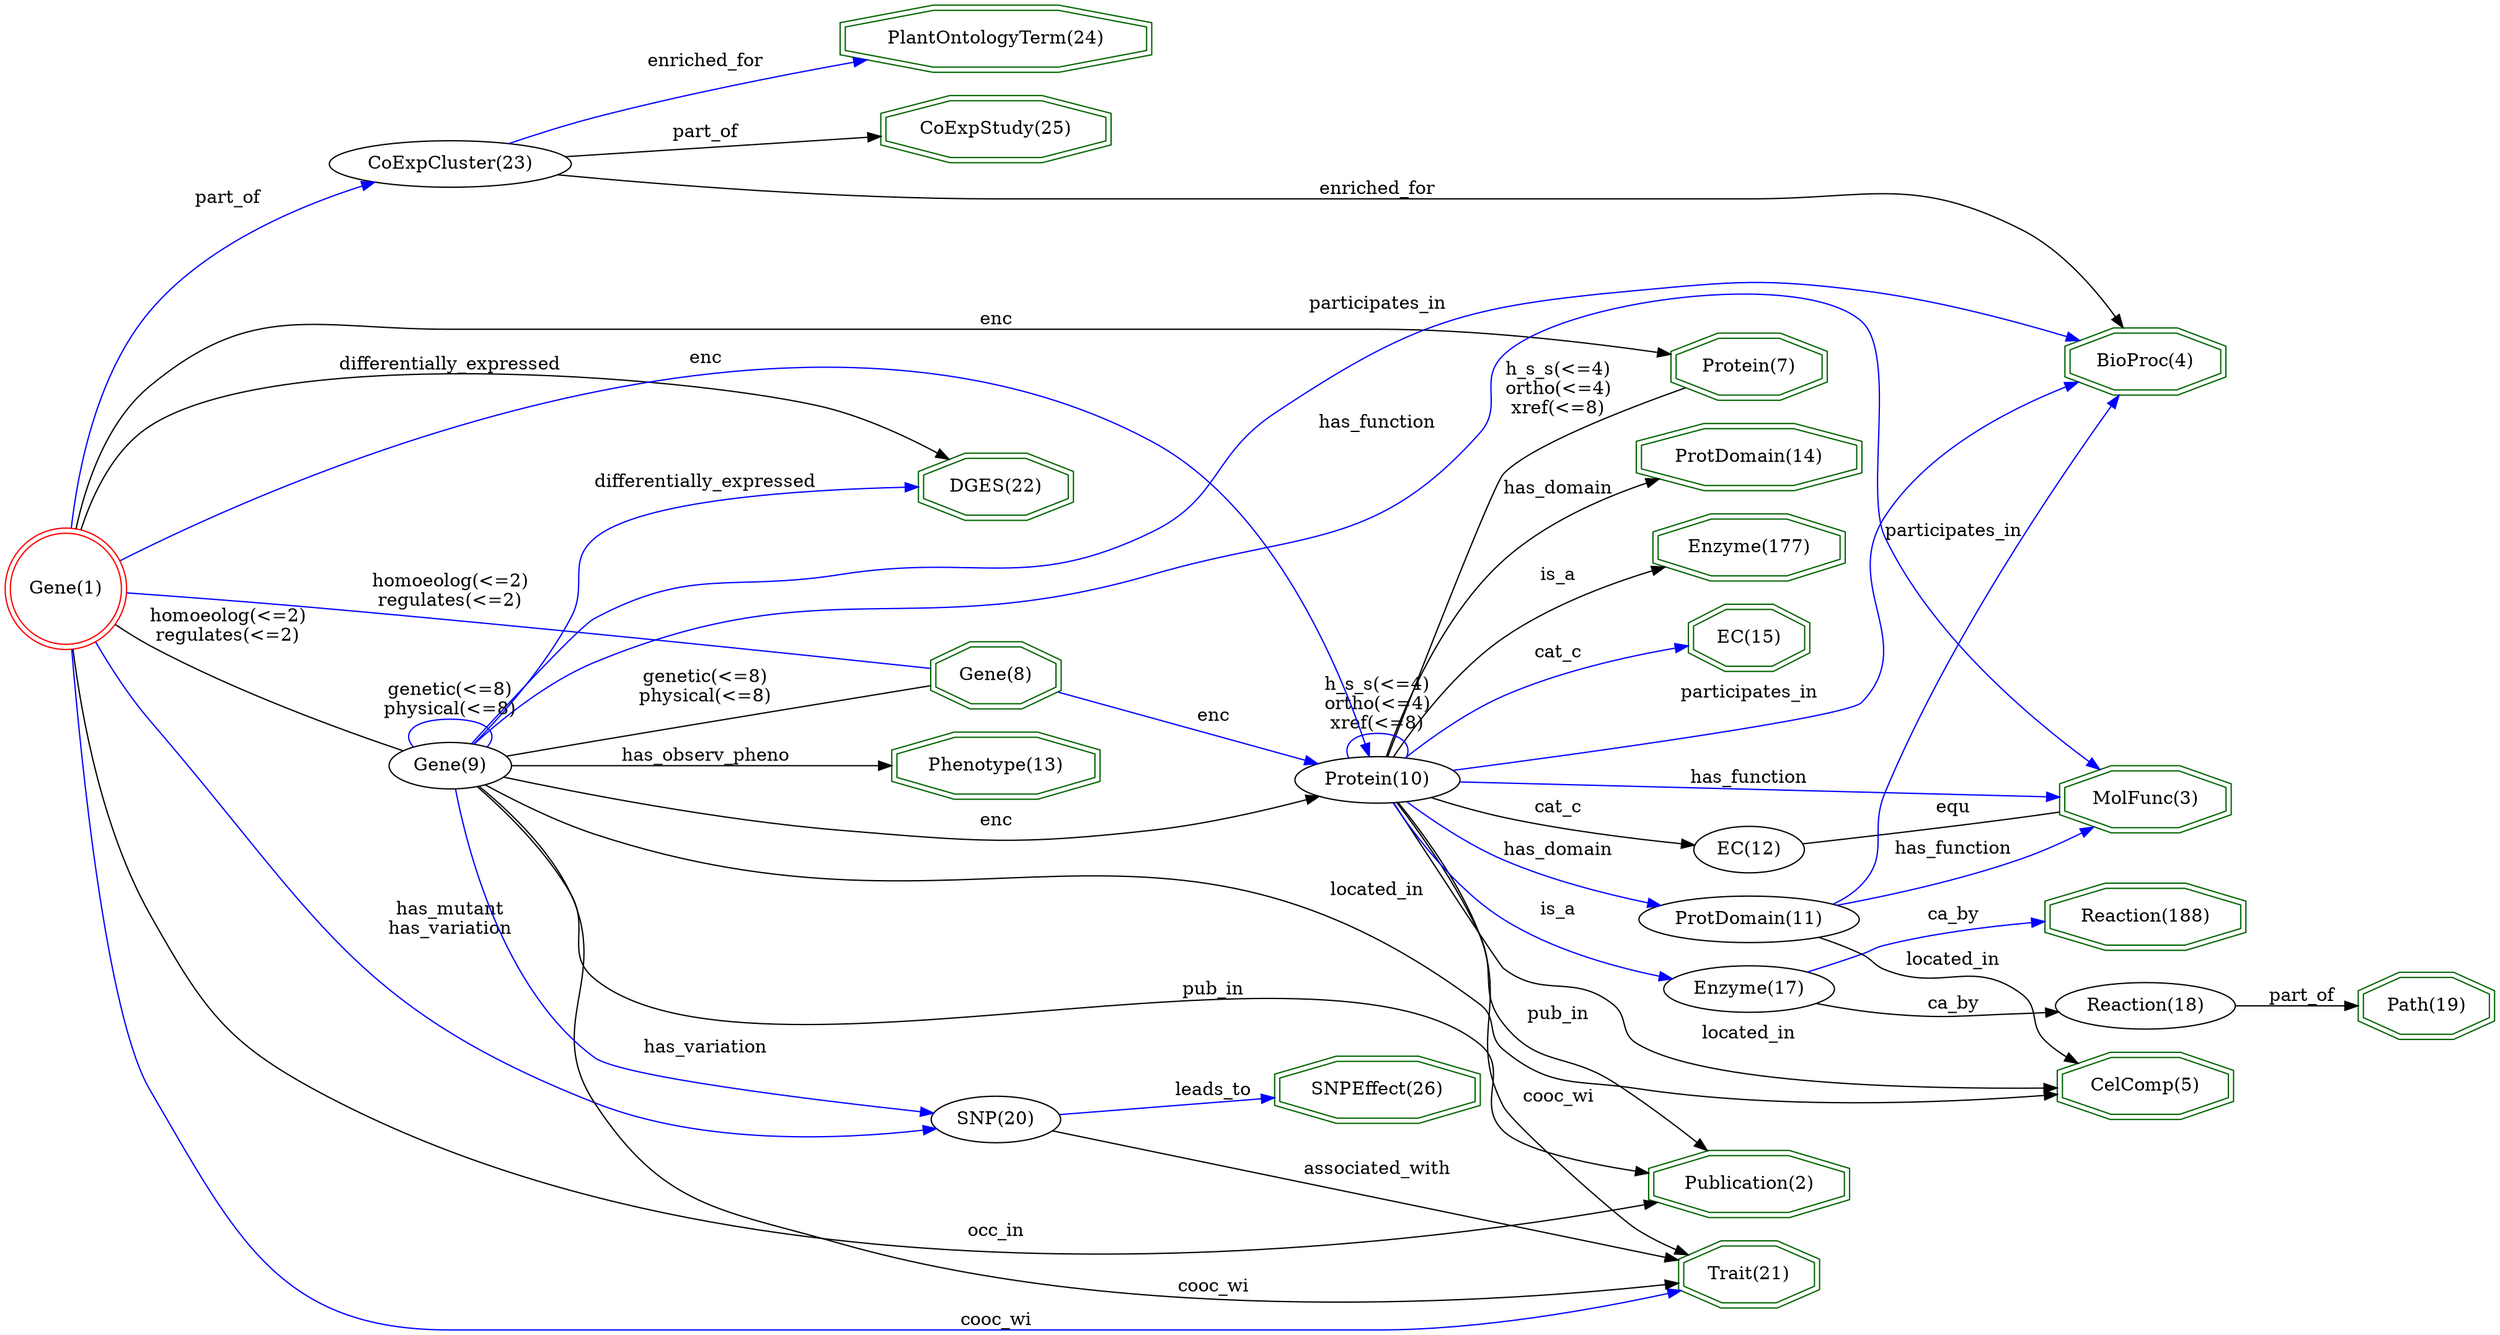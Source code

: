digraph {
	graph [_draw_="c 9 -#fffffe00 C 7 -#ffffff P 4 0 0 0 981.07 1667.57 981.07 1667.57 0 ",
		bb="0,0,1667.6,981.07",
		dpi=96,
		rankdir=LR,
		xdotversion=1.7
	];
	node [label="\N"];
	"MolFunc(3)"	[_draw_="c 7 -#006400 p 8 1483.03 277.61 1483.03 292.52 1449.41 303.07 1401.86 303.07 1368.25 292.52 1368.25 277.61 1401.86 267.07 1449.41 \
267.07 c 7 -#006400 p 8 1487.04 274.68 1487.04 295.46 1450.02 307.07 1401.25 307.07 1364.23 295.46 1364.23 274.68 1401.25 263.07 \
1450.02 263.07 ",
		_ldraw_="F 14 11 -Times-Roman c 7 -#000000 T 1425.64 280.87 0 67.66 10 -MolFunc(3) ",
		color=darkgreen,
		height=0.61111,
		pos="1425.6,285.07",
		shape=doubleoctagon,
		width=1.7];
	"Protein(7)"	[_draw_="c 7 -#006400 p 8 1209.37 667.61 1209.37 682.52 1180.36 693.07 1139.33 693.07 1110.32 682.52 1110.32 667.61 1139.33 657.07 1180.36 \
657.07 c 7 -#006400 p 8 1213.35 664.81 1213.35 685.33 1181.06 697.07 1138.64 697.07 1106.34 685.33 1106.34 664.81 1138.64 653.07 \
1181.06 653.07 ",
		_ldraw_="F 14 11 -Times-Roman c 7 -#000000 T 1159.85 670.87 0 56.77 10 -Protein(7) ",
		color=darkgreen,
		height=0.61111,
		pos="1159.8,675.07",
		shape=doubleoctagon,
		width=1.4931];
	"DGES(22)"	[_draw_="c 7 -#006400 p 8 696.76 627.61 696.76 642.52 666.43 653.07 623.54 653.07 593.21 642.52 593.21 627.61 623.54 617.07 666.43 617.07 \
c 7 -#006400 p 8 700.75 624.77 700.75 645.37 667.1 657.07 622.86 657.07 589.22 645.37 589.22 624.77 622.86 613.07 667.1 613.07 ",
		_ldraw_="F 14 11 -Times-Roman c 7 -#000000 T 644.98 630.87 0 59.88 8 -DGES(22) ",
		color=darkgreen,
		height=0.61111,
		pos="644.98,635.07",
		shape=doubleoctagon,
		width=1.5523];
	"Path(19)"	[_draw_="c 7 -#006400 p 8 1663.48 664.61 1663.48 679.52 1637.81 690.07 1601.51 690.07 1575.85 679.52 1575.85 664.61 1601.51 654.07 1637.81 \
654.07 c 7 -#006400 p 8 1667.47 661.93 1667.47 682.21 1638.6 694.07 1600.73 694.07 1571.85 682.21 1571.85 661.93 1600.73 650.07 \
1638.6 650.07 ",
		_ldraw_="F 14 11 -Times-Roman c 7 -#000000 T 1619.66 667.87 0 48.21 8 -Path(19) ",
		color=darkgreen,
		height=0.61111,
		pos="1619.7,672.07",
		shape=doubleoctagon,
		width=1.3307];
	"BioProc(4)"	[_draw_="c 7 -#006400 p 8 1479.09 541.61 1479.09 556.52 1447.78 567.07 1403.49 567.07 1372.18 556.52 1372.18 541.61 1403.49 531.07 1447.78 \
531.07 c 7 -#006400 p 8 1483.09 538.74 1483.09 559.4 1448.43 571.07 1402.84 571.07 1368.18 559.4 1368.18 538.74 1402.84 527.07 1448.43 \
527.07 ",
		_ldraw_="F 14 11 -Times-Roman c 7 -#000000 T 1425.64 544.87 0 62.21 10 -BioProc(4) ",
		color=darkgreen,
		height=0.61111,
		pos="1425.6,549.07",
		shape=doubleoctagon,
		width=1.5966];
	"PlantOntologyTerm(24)"	[_draw_="c 7 -#006400 p 8 747.56 889.61 747.56 904.52 687.47 915.07 602.49 915.07 542.4 904.52 542.4 889.61 602.49 879.07 687.47 879.07 c \
7 -#006400 p 8 751.55 886.25 751.55 907.89 687.82 919.07 602.14 919.07 538.41 907.89 538.41 886.25 602.14 875.07 687.82 875.07 ",
		_ldraw_="F 14 11 -Times-Roman c 7 -#000000 T 644.98 892.87 0 134.33 21 -PlantOntologyTerm(24) ",
		color=darkgreen,
		height=0.61111,
		pos="644.98,897.07",
		shape=doubleoctagon,
		width=2.9663];
	"CoExpStudy(25)"	[_draw_="c 7 -#006400 p 8 720.63 951.61 720.63 966.52 676.31 977.07 613.65 977.07 569.34 966.52 569.34 951.61 613.65 941.07 676.31 941.07 \
c 7 -#006400 p 8 724.62 948.45 724.62 969.69 676.78 981.07 613.18 981.07 565.35 969.69 565.35 948.45 613.18 937.07 676.78 937.07 ",
		_ldraw_="F 14 11 -Times-Roman c 7 -#000000 T 644.98 954.87 0 94.89 14 -CoExpStudy(25) ",
		color=darkgreen,
		height=0.61111,
		pos="644.98,959.07",
		shape=doubleoctagon,
		width=2.2172];
	"Publication(2)"	[_draw_="c 7 -#006400 p 8 1225.74 31.61 1225.74 46.52 1187.14 57.07 1132.55 57.07 1093.95 46.52 1093.95 31.61 1132.55 21.07 1187.14 21.07 \
c 7 -#006400 p 8 1229.75 28.56 1229.75 49.58 1187.68 61.07 1132.01 61.07 1089.94 49.58 1089.94 28.56 1132.01 17.07 1187.68 17.07 ",
		_ldraw_="F 14 11 -Times-Roman c 7 -#000000 T 1159.85 34.87 0 80.1 14 -Publication(2) ",
		color=darkgreen,
		height=0.61111,
		pos="1159.8,39.069",
		shape=doubleoctagon,
		width=1.9362];
	"Trait(21)"	[_draw_="c 7 -#006400 p 8 1205.15 734.61 1205.15 749.52 1178.61 760.07 1141.08 760.07 1114.54 749.52 1114.54 734.61 1141.08 724.07 1178.61 \
724.07 c 7 -#006400 p 8 1209.16 731.9 1209.16 752.24 1179.38 764.07 1140.31 764.07 1110.53 752.24 1110.53 731.9 1140.31 720.07 1179.38 \
720.07 ",
		_ldraw_="F 14 11 -Times-Roman c 7 -#000000 T 1159.85 737.87 0 50.05 9 -Trait(21) ",
		color=darkgreen,
		height=0.61111,
		pos="1159.8,742.07",
		shape=doubleoctagon,
		width=1.3655];
	"ProtDomain(14)"	[_draw_="c 7 -#006400 p 8 1233.7 143.61 1233.7 158.52 1190.44 169.07 1129.26 169.07 1085.99 158.52 1085.99 143.61 1129.26 133.07 1190.44 \
133.07 c 7 -#006400 p 8 1237.71 140.47 1237.71 161.67 1190.92 173.07 1128.77 173.07 1081.98 161.67 1081.98 140.47 1128.77 129.07 \
1190.92 129.07 ",
		_ldraw_="F 14 11 -Times-Roman c 7 -#000000 T 1159.85 146.87 0 91.77 14 -ProtDomain(14) ",
		color=darkgreen,
		height=0.61111,
		pos="1159.8,151.07",
		shape=doubleoctagon,
		width=2.1578];
	"SNPEffect(26)"	[_draw_="c 7 -#006400 p 8 974.66 643.61 974.66 658.52 934.94 669.07 878.77 669.07 839.05 658.52 839.05 643.61 878.77 633.07 934.94 633.07 \
c 7 -#006400 p 8 978.67 640.54 978.67 661.6 935.46 673.07 878.24 673.07 835.04 661.6 835.04 640.54 878.24 629.07 935.46 629.07 ",
		_ldraw_="F 14 11 -Times-Roman c 7 -#000000 T 906.85 646.87 0 82.95 13 -SNPEffect(26) ",
		color=darkgreen,
		height=0.61111,
		pos="906.85,651.07",
		shape=doubleoctagon,
		width=1.9905];
	"Reaction(188)"	[_draw_="c 7 -#006400 p 8 1491.51 606.61 1491.51 621.52 1452.92 632.07 1398.35 632.07 1359.76 621.52 1359.76 606.61 1398.35 596.07 1452.92 \
596.07 c 7 -#006400 p 8 1495.52 603.56 1495.52 624.58 1453.46 636.07 1397.81 636.07 1355.75 624.58 1355.75 603.56 1397.81 592.07 \
1453.46 592.07 ",
		_ldraw_="F 14 11 -Times-Roman c 7 -#000000 T 1425.64 609.87 0 80.08 13 -Reaction(188) ",
		color=darkgreen,
		height=0.61111,
		pos="1425.6,614.07",
		shape=doubleoctagon,
		width=1.9359];
	"Enzyme(177)"	[_draw_="c 7 -#006400 p 8 1222.91 475.61 1222.91 490.52 1185.97 501.07 1133.72 501.07 1096.78 490.52 1096.78 475.61 1133.72 465.07 1185.97 \
465.07 c 7 -#006400 p 8 1226.92 472.6 1226.92 493.54 1186.53 505.07 1133.16 505.07 1092.78 493.54 1092.78 472.6 1133.16 461.07 1186.53 \
461.07 ",
		_ldraw_="F 14 11 -Times-Roman c 7 -#000000 T 1159.85 478.87 0 76.19 11 -Enzyme(177) ",
		color=darkgreen,
		height=0.61111,
		pos="1159.8,483.07",
		shape=doubleoctagon,
		width=1.8621];
	"CelComp(5)"	[_draw_="c 7 -#006400 p 8 1484.24 89.61 1484.24 104.52 1449.91 115.07 1401.36 115.07 1367.03 104.52 1367.03 89.61 1401.36 79.07 1449.91 79.07 \
c 7 -#006400 p 8 1488.23 86.65 1488.23 107.48 1450.51 119.07 1400.76 119.07 1363.04 107.48 1363.04 86.65 1400.76 75.07 1450.51 75.07 ",
		_ldraw_="F 14 11 -Times-Roman c 7 -#000000 T 1425.64 92.87 0 69.99 10 -CelComp(5) ",
		color=darkgreen,
		height=0.61111,
		pos="1425.6,97.069",
		shape=doubleoctagon,
		width=1.7443];
	"EC(15)"	[_draw_="c 7 -#006400 p 8 1199.07 413.61 1199.07 428.52 1176.09 439.07 1143.6 439.07 1120.62 428.52 1120.62 413.61 1143.6 403.07 1176.09 \
403.07 c 7 -#006400 p 8 1203.08 411.05 1203.08 431.09 1176.97 443.07 1142.72 443.07 1116.61 431.09 1116.61 411.05 1142.72 399.07 \
1176.97 399.07 ",
		_ldraw_="F 14 11 -Times-Roman c 7 -#000000 T 1159.85 416.87 0 41.21 6 -EC(15) ",
		color=darkgreen,
		height=0.61111,
		pos="1159.8,421.07",
		shape=doubleoctagon,
		width=1.1977];
	"Gene(8)"	[_draw_="c 7 -#006400 p 8 687.09 330.61 687.09 345.52 662.43 356.07 627.54 356.07 602.87 345.52 602.87 330.61 627.54 320.07 662.43 320.07 \
c 7 -#006400 p 8 691.08 327.97 691.08 348.17 663.24 360.07 626.73 360.07 598.89 348.17 598.89 327.97 626.73 316.07 663.24 316.07 ",
		_ldraw_="F 14 11 -Times-Roman c 7 -#000000 T 644.98 333.87 0 45.86 7 -Gene(8) ",
		color=darkgreen,
		height=0.61111,
		pos="644.98,338.07",
		shape=doubleoctagon,
		width=1.286];
	"Protein(10)"	[_draw_="c 7 -#000000 e 906.85 338.07 50.27 18 ",
		_ldraw_="F 14 11 -Times-Roman c 7 -#000000 T 906.85 333.87 0 63.77 11 -Protein(10) ",
		height=0.5,
		pos="906.85,338.07",
		width=1.3996];
	"Gene(8)" -> "Protein(10)"	[_draw_="c 7 -#0000ff B 4 691.25 338.07 734.19 338.07 799 338.07 846.16 338.07 ",
		_hdraw_="S 5 -solid c 7 -#0000ff C 7 -#0000ff P 3 846.24 341.57 856.24 338.07 846.24 334.57 ",
		_ldraw_="F 14 11 -Times-Roman c 7 -#000000 T 793.48 340.87 0 19.43 3 -enc ",
		arrowhead=normal,
		color=blue,
		label=enc,
		lp="793.48,345.07",
		pos="e,856.24,338.07 691.25,338.07 734.19,338.07 799,338.07 846.16,338.07"];
	"Phenotype(13)"	[_draw_="c 7 -#006400 p 8 712.09 451.61 712.09 466.52 672.78 477.07 617.19 477.07 577.88 466.52 577.88 451.61 617.19 441.07 672.78 441.07 \
c 7 -#006400 p 8 716.08 448.54 716.08 469.6 673.3 481.07 616.66 481.07 573.89 469.6 573.89 448.54 616.66 437.07 673.3 437.07 ",
		_ldraw_="F 14 11 -Times-Roman c 7 -#000000 T 644.98 454.87 0 82.43 13 -Phenotype(13) ",
		color=darkgreen,
		height=0.61111,
		pos="644.98,459.07",
		shape=doubleoctagon,
		width=1.9805];
	"Gene(1)"	[_draw_="c 7 -#ff0000 e 43.08 634.07 39.15 39.15 c 7 -#ff0000 e 43.08 634.07 43.15 43.15 ",
		_ldraw_="F 14 11 -Times-Roman c 7 -#000000 T 43.08 629.87 0 45.86 7 -Gene(1) ",
		color=red,
		height=1.1966,
		pos="43.077,634.07",
		shape=doublecircle,
		width=1.1966];
	"Gene(1)" -> "Protein(7)"	[_draw_="c 7 -#000000 B 16 76.92 661.21 122.18 695.77 207.66 751.07 291.21 751.07 291.21 751.07 291.21 751.07 794.48 751.07 876.51 751.07 \
914.84 788.78 978.51 737.07 1000.78 718.98 973.57 692.3 996.51 675.07 1026.87 652.27 1070.22 653.47 1104.49 659.71 ",
		_hdraw_="S 5 -solid c 7 -#000000 C 7 -#000000 P 3 1103.86 663.16 1114.36 661.7 1105.24 656.29 ",
		_ldraw_="F 14 11 -Times-Roman c 7 -#000000 T 644.98 753.87 0 19.43 3 -enc ",
		arrowhead=normal,
		color=black,
		label=enc,
		lp="644.98,758.07",
		pos="e,1114.4,661.7 76.919,661.21 122.18,695.77 207.66,751.07 291.21,751.07 291.21,751.07 291.21,751.07 794.48,751.07 876.51,751.07 914.84,\
788.78 978.51,737.07 1000.8,718.98 973.57,692.3 996.51,675.07 1026.9,652.27 1070.2,653.47 1104.5,659.71"];
	"Gene(1)" -> "DGES(22)"	[_draw_="c 7 -#000000 B 4 86.26 634.14 189.51 634.31 455.46 634.75 579.05 634.96 ",
		_hdraw_="S 5 -solid c 7 -#000000 C 7 -#000000 P 3 579.13 638.46 589.13 634.98 579.14 631.46 ",
		_ldraw_="F 14 11 -Times-Roman c 7 -#000000 T 292.21 636.87 0 135.03 24 -differentially_expressed ",
		arrowhead=normal,
		color=black,
		label=differentially_expressed,
		lp="292.21,641.07",
		pos="e,589.13,634.98 86.261,634.14 189.51,634.31 455.46,634.75 579.05,634.96"];
	"Gene(1)" -> "Publication(2)"	[_draw_="c 7 -#000000 B 13 48.89 591.3 56.19 534.97 72.67 433.55 104.15 352.07 163.68 198.05 126.09 31.07 291.21 31.07 291.21 31.07 291.21 \
31.07 907.85 31.07 965.34 31.07 1030.21 33.19 1079.59 35.25 ",
		_hdraw_="S 5 -solid c 7 -#000000 C 7 -#000000 P 3 1079.75 38.76 1089.89 35.69 1080.04 31.77 ",
		_ldraw_="F 14 11 -Times-Roman c 7 -#000000 T 644.98 33.87 0 37.32 6 -occ_in ",
		arrowhead=normal,
		color=black,
		label=occ_in,
		lp="644.98,38.069",
		pos="e,1089.9,35.688 48.893,591.3 56.192,534.97 72.667,433.55 104.15,352.07 163.68,198.05 126.09,31.069 291.21,31.069 291.21,31.069 291.21,\
31.069 907.85,31.069 965.34,31.069 1030.2,33.192 1079.6,35.25"];
	"Gene(1)" -> "Trait(21)"	[_draw_="c 7 -#0000ff B 13 64.18 671.97 74.4 688.45 88.07 706.94 104.15 720.07 174.32 777.38 200.62 801.07 291.21 801.07 291.21 801.07 291.21 \
801.07 907.85 801.07 980.45 801.07 1061.81 777.39 1111.68 760.03 ",
		_hdraw_="S 5 -solid c 7 -#0000ff C 7 -#0000ff P 3 1112.97 763.29 1121.22 756.65 1110.63 756.69 ",
		_ldraw_="F 14 11 -Times-Roman c 7 -#000000 T 644.98 803.87 0 47.43 7 -cooc_wi ",
		arrowhead=normal,
		color=blue,
		label=cooc_wi,
		lp="644.98,808.07",
		pos="e,1121.2,756.65 64.181,671.97 74.4,688.45 88.073,706.94 104.15,720.07 174.32,777.38 200.62,801.07 291.21,801.07 291.21,801.07 291.21,\
801.07 907.85,801.07 980.45,801.07 1061.8,777.39 1111.7,760.03"];
	"Gene(1)" -> "Gene(8)"	[_draw_="c 7 -#0000ff B 10 64.99 596.69 75.56 579.43 89.28 559.23 104.15 543.07 207.95 430.26 238.79 388.62 385.17 343.07 457.26 320.63 546.19 \
325.49 598.82 331.48 ",
		_ldraw_="F 14 11 -Times-Roman c 7 -#000000 T 292.21 443.87 0 95.11 14 -homoeolog(<=2) F 14 11 -Times-Roman c 7 -#000000 T 292.21 429.87 0 \
82.65 14 -regulates(<=2) ",
		arrowhead=none,
		color=blue,
		label="homoeolog(<=2)\nregulates(<=2)",
		lp="292.21,441.07",
		pos="64.986,596.69 75.556,579.43 89.285,559.23 104.15,543.07 207.95,430.26 238.79,388.62 385.17,343.07 457.26,320.63 546.19,325.49 598.82,\
331.48"];
	"CoExpCluster(23)"	[_draw_="c 7 -#000000 e 292.21 872.07 74.9 18 ",
		_ldraw_="F 14 11 -Times-Roman c 7 -#000000 T 292.21 867.87 0 102.66 16 -CoExpCluster(23) ",
		height=0.5,
		pos="292.21,872.07",
		width=2.082];
	"Gene(1)" -> "CoExpCluster(23)"	[_draw_="c 7 -#0000ff B 7 47.29 677.27 52.6 718.15 66.71 778.54 104.15 815.07 132.59 842.81 174.1 857.1 210.8 864.44 ",
		_hdraw_="S 5 -solid c 7 -#0000ff C 7 -#0000ff P 3 210.54 867.95 221.01 866.33 211.82 861.07 ",
		_ldraw_="F 14 11 -Times-Roman c 7 -#000000 T 151.71 863.87 0 40.43 7 -part_of ",
		arrowhead=normal,
		color=blue,
		label=part_of,
		lp="151.71,868.07",
		pos="e,221.01,866.33 47.286,677.27 52.601,718.15 66.709,778.54 104.15,815.07 132.59,842.81 174.1,857.1 210.8,864.44"];
	"SNP(20)"	[_draw_="c 7 -#000000 e 644.98 695.07 41.13 18 ",
		_ldraw_="F 14 11 -Times-Roman c 7 -#000000 T 644.98 690.87 0 49.01 7 -SNP(20) ",
		height=0.5,
		pos="644.98,695.07",
		width=1.1406];
	"Gene(1)" -> "SNP(20)"	[_draw_="c 7 -#0000ff B 7 84.99 644.25 91.38 645.65 97.93 646.98 104.15 648.07 282.53 679.23 497.86 690.1 593.72 693.58 ",
		_hdraw_="S 5 -solid c 7 -#0000ff C 7 -#0000ff P 3 593.6 697.08 603.72 693.93 593.85 690.08 ",
		_ldraw_="F 14 11 -Times-Roman c 7 -#000000 T 292.21 695.87 0 64.54 10 -has_mutant F 14 11 -Times-Roman c 7 -#000000 T 292.21 681.87 0 75.42 \
13 -has_variation ",
		arrowhead=normal,
		color=blue,
		label="has_mutant\nhas_variation",
		lp="292.21,693.07",
		pos="e,603.72,693.93 84.994,644.25 91.383,645.65 97.93,646.98 104.15,648.07 282.53,679.23 497.86,690.1 593.72,693.58"];
	"Gene(1)" -> "Protein(10)"	[_draw_="c 7 -#0000ff B 10 50.08 591.31 57.48 549.83 73.11 486.54 104.15 440.07 140.46 385.71 158.55 374.8 217.26 346.07 434.56 239.72 738.56 \
296.5 856.43 324.96 ",
		_hdraw_="S 5 -solid c 7 -#0000ff C 7 -#0000ff P 3 855.71 328.39 866.26 327.38 857.38 321.59 ",
		_ldraw_="F 14 11 -Times-Roman c 7 -#000000 T 452.68 297.87 0 19.43 3 -enc ",
		arrowhead=normal,
		color=blue,
		label=enc,
		lp="452.68,302.07",
		pos="e,866.26,327.38 50.075,591.31 57.481,549.83 73.115,486.54 104.15,440.07 140.46,385.71 158.55,374.8 217.26,346.07 434.56,239.72 738.56,\
296.5 856.43,324.96"];
	"Gene(9)"	[_draw_="c 7 -#000000 e 292.21 509.07 39.15 18 ",
		_ldraw_="F 14 11 -Times-Roman c 7 -#000000 T 292.21 504.87 0 45.86 7 -Gene(9) ",
		height=0.5,
		pos="292.21,509.07",
		width=1.0855];
	"Gene(1)" -> "Gene(9)"	[_draw_="c 7 -#000000 B 7 77.97 608.69 86.33 602.9 95.4 597.01 104.15 592.07 157.37 562.03 223.52 534.89 261.2 520.31 ",
		_ldraw_="F 14 11 -Times-Roman c 7 -#000000 T 151.71 608.87 0 95.11 14 -homoeolog(<=2) F 14 11 -Times-Roman c 7 -#000000 T 151.71 594.87 0 \
82.65 14 -regulates(<=2) ",
		arrowhead=none,
		color=black,
		label="homoeolog(<=2)\nregulates(<=2)",
		lp="151.71,606.07",
		pos="77.965,608.69 86.326,602.9 95.399,597.01 104.15,592.07 157.37,562.03 223.52,534.89 261.2,520.31"];
	"Reaction(18)"	[_draw_="c 7 -#000000 e 1425.64 672.07 56.04 18 ",
		_ldraw_="F 14 11 -Times-Roman c 7 -#000000 T 1425.64 667.87 0 73.08 12 -Reaction(18) ",
		height=0.5,
		pos="1425.6,672.07",
		width=1.5631];
	"Reaction(18)" -> "Path(19)"	[_draw_="c 7 -#000000 B 4 1481.92 672.07 1506.85 672.07 1536.28 672.07 1561.43 672.07 ",
		_hdraw_="S 5 -solid c 7 -#000000 C 7 -#000000 P 3 1561.56 675.57 1571.56 672.07 1561.56 668.57 ",
		_ldraw_="F 14 11 -Times-Roman c 7 -#000000 T 1533.54 674.87 0 40.43 7 -part_of ",
		arrowhead=normal,
		color=black,
		label=part_of,
		lp="1533.5,679.07",
		pos="e,1571.6,672.07 1481.9,672.07 1506.8,672.07 1536.3,672.07 1561.4,672.07"];
	"CoExpCluster(23)" -> "BioProc(4)"	[_draw_="c 7 -#000000 B 16 360.36 864.43 430.88 857.08 545.08 847.07 643.98 847.07 643.98 847.07 643.98 847.07 1160.85 847.07 1176.81 847.07 \
1326.33 691.94 1337.94 670.07 1356.47 635.2 1331.81 614.32 1355.94 583.07 1360.2 577.55 1365.6 572.87 1371.49 568.91 ",
		_hdraw_="S 5 -solid c 7 -#000000 C 7 -#000000 P 3 1373.58 571.73 1380.39 563.61 1370.01 565.71 ",
		_ldraw_="F 14 11 -Times-Roman c 7 -#000000 T 906.85 849.87 0 71.52 12 -enriched_for ",
		arrowhead=normal,
		color=black,
		label=enriched_for,
		lp="906.85,854.07",
		pos="e,1380.4,563.61 360.36,864.43 430.88,857.08 545.08,847.07 643.98,847.07 643.98,847.07 643.98,847.07 1160.8,847.07 1176.8,847.07 \
1326.3,691.94 1337.9,670.07 1356.5,635.2 1331.8,614.32 1355.9,583.07 1360.2,577.55 1365.6,572.87 1371.5,568.91"];
	"CoExpCluster(23)" -> "PlantOntologyTerm(24)"	[_draw_="c 7 -#0000ff B 4 364.2 877.13 411.22 880.48 473.98 884.95 528.14 888.81 ",
		_hdraw_="S 5 -solid c 7 -#0000ff C 7 -#0000ff P 3 527.93 892.31 538.15 889.53 528.42 885.32 ",
		_ldraw_="F 14 11 -Times-Roman c 7 -#000000 T 452.68 889.87 0 71.52 12 -enriched_for ",
		arrowhead=normal,
		color=blue,
		label=enriched_for,
		lp="452.68,894.07",
		pos="e,538.15,889.53 364.2,877.13 411.22,880.48 473.98,884.95 528.14,888.81"];
	"CoExpCluster(23)" -> "CoExpStudy(25)"	[_draw_="c 7 -#000000 B 7 332.2 887.41 348.42 893.44 367.54 900.09 385.17 905.07 443.56 921.55 510.66 935.41 561.9 944.96 ",
		_hdraw_="S 5 -solid c 7 -#000000 C 7 -#000000 P 3 561.46 948.44 571.93 946.81 562.73 941.55 ",
		_ldraw_="F 14 11 -Times-Roman c 7 -#000000 T 452.68 938.87 0 40.43 7 -part_of ",
		arrowhead=normal,
		color=black,
		label=part_of,
		lp="452.68,943.07",
		pos="e,571.93,946.81 332.2,887.41 348.42,893.44 367.54,900.09 385.17,905.07 443.56,921.55 510.66,935.41 561.9,944.96"];
	"SNP(20)" -> "Trait(21)"	[_draw_="c 7 -#000000 B 7 684.55 700.15 749.03 708.46 882.83 724.95 996.51 734.07 1030.88 736.83 1069.42 738.77 1100.32 740.06 ",
		_hdraw_="S 5 -solid c 7 -#000000 C 7 -#000000 P 3 1100.36 743.56 1110.49 740.47 1100.64 736.57 ",
		_ldraw_="F 14 11 -Times-Roman c 7 -#000000 T 906.85 734.87 0 89.42 15 -associated_with ",
		arrowhead=normal,
		color=black,
		label=associated_with,
		lp="906.85,739.07",
		pos="e,1110.5,740.47 684.55,700.15 749.03,708.46 882.83,724.95 996.51,734.07 1030.9,736.83 1069.4,738.77 1100.3,740.06"];
	"SNP(20)" -> "SNPEffect(26)"	[_draw_="c 7 -#0000ff B 4 683.49 688.72 721.15 682.34 780.29 672.33 828.12 664.23 ",
		_hdraw_="S 5 -solid c 7 -#0000ff C 7 -#0000ff P 3 828.86 667.65 838.14 662.53 827.7 660.75 ",
		_ldraw_="F 14 11 -Times-Roman c 7 -#000000 T 793.48 675.87 0 46.66 8 -leads_to ",
		arrowhead=normal,
		color=blue,
		label=leads_to,
		lp="793.48,680.07",
		pos="e,838.14,662.53 683.49,688.72 721.15,682.34 780.29,672.33 828.12,664.23"];
	"Enzyme(17)"	[_draw_="c 7 -#000000 e 1159.85 617.07 53.63 18 ",
		_ldraw_="F 14 11 -Times-Roman c 7 -#000000 T 1159.85 612.87 0 69.19 10 -Enzyme(17) ",
		height=0.5,
		pos="1159.8,617.07",
		width=1.4949];
	"Enzyme(17)" -> "Reaction(188)"	[_draw_="c 7 -#0000ff B 4 1213.91 616.47 1251.66 616.04 1303.01 615.45 1345.57 614.97 ",
		_hdraw_="S 5 -solid c 7 -#0000ff C 7 -#0000ff P 3 1345.66 618.47 1355.62 614.85 1345.58 611.47 ",
		_ldraw_="F 14 11 -Times-Roman c 7 -#000000 T 1296.74 617.87 0 33.43 5 -ca_by ",
		arrowhead=normal,
		color=blue,
		label=ca_by,
		lp="1296.7,622.07",
		pos="e,1355.6,614.85 1213.9,616.47 1251.7,616.04 1303,615.45 1345.6,614.97"];
	"Enzyme(17)" -> "Reaction(18)"	[_draw_="c 7 -#000000 B 4 1205.89 626.46 1250.68 635.8 1319.51 650.15 1367.98 660.26 ",
		_hdraw_="S 5 -solid c 7 -#000000 C 7 -#000000 P 3 1367.5 663.73 1378 662.35 1368.92 656.88 ",
		_ldraw_="F 14 11 -Times-Roman c 7 -#000000 T 1296.74 654.87 0 33.43 5 -ca_by ",
		arrowhead=normal,
		color=black,
		label=ca_by,
		lp="1296.7,659.07",
		pos="e,1378,662.35 1205.9,626.46 1250.7,635.8 1319.5,650.15 1368,660.26"];
	"Protein(10)" -> "MolFunc(3)"	[_draw_="c 7 -#0000ff B 7 924.72 321.06 953.79 293.1 1016.56 238.47 1082.16 218.07 1186.38 185.67 1313.51 232.04 1379.7 262.37 ",
		_hdraw_="S 5 -solid c 7 -#0000ff C 7 -#0000ff P 3 1378.47 265.66 1389.01 266.72 1381.43 259.32 ",
		_ldraw_="F 14 11 -Times-Roman c 7 -#000000 T 1159.85 220.87 0 72.32 12 -has_function ",
		arrowhead=normal,
		color=blue,
		label=has_function,
		lp="1159.8,225.07",
		pos="e,1389,266.72 924.72,321.06 953.79,293.1 1016.6,238.47 1082.2,218.07 1186.4,185.67 1313.5,232.04 1379.7,262.37"];
	"Protein(10)" -> "Protein(7)"	[_draw_="c 7 -#000000 B 16 917.66 355.96 932.45 383.47 960.6 438.14 978.51 487.07 989.25 516.43 978.95 529.21 996.51 555.07 1017.51 586 1040.56 \
576.08 1064.16 605.07 1076.22 619.87 1068.34 630.9 1082.16 644.07 1090.59 652.09 1101.35 658.14 1112.14 662.66 ",
		_ldraw_="F 14 11 -Times-Roman c 7 -#000000 T 1030.34 635.87 0 64.01 10 -h_s_s(<=4) F 14 11 -Times-Roman c 7 -#000000 T 1030.34 621.87 0 61.67 \
10 -ortho(<=4) F 14 11 -Times-Roman c 7 -#000000 T 1030.34 607.87 0 54.65 9 -xref(<=8) ",
		arrowhead=none,
		color=black,
		label="h_s_s(<=4)\northo(<=4)\nxref(<=8)",
		lp="1030.3,626.07",
		pos="917.66,355.96 932.45,383.47 960.6,438.14 978.51,487.07 989.25,516.43 978.95,529.21 996.51,555.07 1017.5,586 1040.6,576.08 1064.2,\
605.07 1076.2,619.87 1068.3,630.9 1082.2,644.07 1090.6,652.09 1101.4,658.14 1112.1,662.66"];
	"Protein(10)" -> "BioProc(4)"	[_draw_="c 7 -#0000ff B 10 955.34 343.19 1045.97 353.01 1234.92 373.74 1237.53 376.07 1264.05 399.78 1234.2 425.59 1255.53 454.07 1283.7 \
491.68 1331.4 516.51 1368.97 531.32 ",
		_hdraw_="S 5 -solid c 7 -#0000ff C 7 -#0000ff P 3 1368.19 534.77 1378.78 535.06 1370.68 528.23 ",
		_ldraw_="F 14 11 -Times-Roman c 7 -#000000 T 1159.85 378.87 0 82.41 15 -participates_in ",
		arrowhead=normal,
		color=blue,
		label=participates_in,
		lp="1159.8,383.07",
		pos="e,1378.8,535.06 955.34,343.19 1046,353.01 1234.9,373.74 1237.5,376.07 1264.1,399.78 1234.2,425.59 1255.5,454.07 1283.7,491.68 1331.4,\
516.51 1369,531.32"];
	"Protein(10)" -> "Publication(2)"	[_draw_="c 7 -#000000 B 7 908.99 319.87 912.82 274.4 929.12 154.89 996.51 90.07 998.48 88.17 1052.52 71.4 1097.72 57.59 ",
		_hdraw_="S 5 -solid c 7 -#000000 C 7 -#000000 P 3 1098.96 60.87 1107.5 54.61 1096.91 54.18 ",
		_ldraw_="F 14 11 -Times-Roman c 7 -#000000 T 1030.34 92.87 0 38.89 6 -pub_in ",
		arrowhead=normal,
		color=black,
		label=pub_in,
		lp="1030.3,97.069",
		pos="e,1107.5,54.61 908.99,319.87 912.82,274.4 929.12,154.89 996.51,90.069 998.48,88.173 1052.5,71.395 1097.7,57.593"];
	"Protein(10)" -> "Trait(21)"	[_draw_="c 7 -#000000 B 13 918.59 355.65 934.59 382.78 964.31 436.94 978.51 487.07 998.5 557.62 957.89 588.74 996.51 651.07 998 653.47 1079.69 \
704.7 1082.16 706.07 1092.32 711.68 1103.5 717.25 1114.1 722.28 ",
		_hdraw_="S 5 -solid c 7 -#000000 C 7 -#000000 P 3 1112.7 725.48 1123.24 726.54 1115.66 719.14 ",
		_ldraw_="F 14 11 -Times-Roman c 7 -#000000 T 1030.34 695.87 0 47.43 7 -cooc_wi ",
		arrowhead=normal,
		color=black,
		label=cooc_wi,
		lp="1030.3,700.07",
		pos="e,1123.2,726.54 918.59,355.65 934.59,382.78 964.31,436.94 978.51,487.07 998.5,557.62 957.89,588.74 996.51,651.07 998,653.47 1079.7,\
704.7 1082.2,706.07 1092.3,711.68 1103.5,717.25 1114.1,722.28"];
	"Protein(10)" -> "ProtDomain(14)"	[_draw_="c 7 -#000000 B 7 912.53 320.08 922.18 286.84 947.59 215.98 996.51 181.07 1018.34 165.5 1045.89 157.3 1072.07 153.17 ",
		_hdraw_="S 5 -solid c 7 -#000000 C 7 -#000000 P 3 1072.6 156.63 1082.02 151.77 1071.63 149.69 ",
		_ldraw_="F 14 11 -Times-Roman c 7 -#000000 T 1030.34 183.87 0 67.66 10 -has_domain ",
		arrowhead=normal,
		color=black,
		label=has_domain,
		lp="1030.3,188.07",
		pos="e,1082,151.77 912.53,320.08 922.18,286.84 947.59,215.98 996.51,181.07 1018.3,165.5 1045.9,157.3 1072.1,153.17"];
	"Protein(10)" -> "Enzyme(177)"	[_draw_="c 7 -#000000 B 7 923.04 355.25 939.62 373.16 967.68 401.08 996.51 419.07 1027.95 438.69 1066.42 454.18 1098.01 465 ",
		_hdraw_="S 5 -solid c 7 -#000000 C 7 -#000000 P 3 1096.99 468.34 1107.58 468.2 1099.21 461.71 ",
		_ldraw_="F 14 11 -Times-Roman c 7 -#000000 T 1030.34 453.87 0 22.55 4 -is_a ",
		arrowhead=normal,
		color=black,
		label=is_a,
		lp="1030.3,458.07",
		pos="e,1107.6,468.2 923.04,355.25 939.62,373.16 967.68,401.08 996.51,419.07 1028,438.69 1066.4,454.18 1098,465"];
	"Protein(10)" -> "CelComp(5)"	[_draw_="c 7 -#000000 B 10 912.22 320.16 921.82 284.08 947.87 201.75 996.51 151.07 1026.29 120.04 1040.55 116.92 1082.16 106.07 1173.23 82.33 \
1282.54 84.5 1352.77 89.62 ",
		_hdraw_="S 5 -solid c 7 -#000000 C 7 -#000000 P 3 1352.6 93.11 1362.84 90.39 1353.14 86.13 ",
		_ldraw_="F 14 11 -Times-Roman c 7 -#000000 T 1159.85 108.87 0 58.31 10 -located_in ",
		arrowhead=normal,
		color=black,
		label=located_in,
		lp="1159.8,113.07",
		pos="e,1362.8,90.389 912.22,320.16 921.82,284.08 947.87,201.75 996.51,151.07 1026.3,120.04 1040.6,116.92 1082.2,106.07 1173.2,82.331 \
1282.5,84.498 1352.8,89.616"];
	"Protein(10)" -> "EC(15)"	[_draw_="c 7 -#0000ff B 7 935.16 353.16 952.36 362.21 975.27 373.4 996.51 381.07 1032.35 394.01 1074.13 404.2 1106.33 411.06 ",
		_hdraw_="S 5 -solid c 7 -#0000ff C 7 -#0000ff P 3 1105.92 414.55 1116.42 413.16 1107.35 407.69 ",
		_ldraw_="F 14 11 -Times-Roman c 7 -#000000 T 1030.34 403.87 0 29.53 5 -cat_c ",
		arrowhead=normal,
		color=blue,
		label=cat_c,
		lp="1030.3,408.07",
		pos="e,1116.4,413.16 935.16,353.16 952.36,362.21 975.27,373.4 996.51,381.07 1032.4,394.01 1074.1,404.2 1106.3,411.06"];
	"Protein(10)" -> "Enzyme(17)"	[_draw_="c 7 -#0000ff B 7 918.1 355.97 933.48 382.11 964.17 431.69 996.51 469.07 1038.49 517.59 1095.41 566.26 1129.5 593.92 ",
		_hdraw_="S 5 -solid c 7 -#0000ff C 7 -#0000ff P 3 1127.66 596.94 1137.65 600.49 1132.06 591.49 ",
		_ldraw_="F 14 11 -Times-Roman c 7 -#000000 T 1030.34 539.87 0 22.55 4 -is_a ",
		arrowhead=normal,
		color=blue,
		label=is_a,
		lp="1030.3,544.07",
		pos="e,1137.6,600.49 918.1,355.97 933.48,382.11 964.17,431.69 996.51,469.07 1038.5,517.59 1095.4,566.26 1129.5,593.92"];
	"Protein(10)" -> "Protein(10)"	[_draw_="c 7 -#0000ff B 7 887.17 354.73 882.79 364.69 889.35 374.07 906.85 374.07 924.35 374.07 930.92 364.69 926.54 354.73 ",
		_ldraw_="F 14 11 -Times-Roman c 7 -#000000 T 906.85 404.87 0 64.01 10 -h_s_s(<=4) F 14 11 -Times-Roman c 7 -#000000 T 906.85 390.87 0 61.67 \
10 -ortho(<=4) F 14 11 -Times-Roman c 7 -#000000 T 906.85 376.87 0 54.65 9 -xref(<=8) ",
		arrowhead=none,
		color=blue,
		label="h_s_s(<=4)\northo(<=4)\nxref(<=8)",
		lp="906.85,395.07",
		pos="887.17,354.73 882.79,364.69 889.35,374.07 906.85,374.07 924.35,374.07 930.92,364.69 926.54,354.73"];
	"EC(12)"	[_draw_="c 7 -#000000 e 1159.85 313.07 36.28 18 ",
		_ldraw_="F 14 11 -Times-Roman c 7 -#000000 T 1159.85 308.87 0 41.21 6 -EC(12) ",
		height=0.5,
		pos="1159.8,313.07",
		width=1.0039];
	"Protein(10)" -> "EC(12)"	[_draw_="c 7 -#000000 B 4 955.65 333.31 1001.31 328.76 1069.59 321.96 1114.17 317.52 ",
		_hdraw_="S 5 -solid c 7 -#000000 C 7 -#000000 P 3 1114.53 321 1124.14 316.53 1113.84 314.03 ",
		_ldraw_="F 14 11 -Times-Roman c 7 -#000000 T 1030.34 331.87 0 29.53 5 -cat_c ",
		arrowhead=normal,
		color=black,
		label=cat_c,
		lp="1030.3,336.07",
		pos="e,1124.1,316.53 955.65,333.31 1001.3,328.76 1069.6,321.96 1114.2,317.52"];
	"ProtDomain(11)"	[_draw_="c 7 -#000000 e 1159.85 259.07 68 18 ",
		_ldraw_="F 14 11 -Times-Roman c 7 -#000000 T 1159.85 254.87 0 91.25 14 -ProtDomain(11) ",
		height=0.5,
		pos="1159.8,259.07",
		width=1.8819];
	"Protein(10)" -> "ProtDomain(11)"	[_draw_="c 7 -#0000ff B 7 941.31 324.89 957.82 318.58 978.09 311.1 996.51 305.07 1030.93 293.81 1069.96 282.7 1101.12 274.21 ",
		_hdraw_="S 5 -solid c 7 -#0000ff C 7 -#0000ff P 3 1102.21 277.55 1110.95 271.56 1100.38 270.79 ",
		_ldraw_="F 14 11 -Times-Roman c 7 -#000000 T 1030.34 307.87 0 67.66 10 -has_domain ",
		arrowhead=normal,
		color=blue,
		label=has_domain,
		lp="1030.3,312.07",
		pos="e,1110.9,271.56 941.31,324.89 957.82,318.58 978.09,311.1 996.51,305.07 1030.9,293.81 1070,282.7 1101.1,274.21"];
	"EC(12)" -> "MolFunc(3)"	[_draw_="c 7 -#000000 B 4 1195.33 309.41 1238.21 304.86 1312.11 297.01 1364.41 291.46 ",
		_ldraw_="F 14 11 -Times-Roman c 7 -#000000 T 1296.74 305.87 0 20.21 3 -equ ",
		arrowhead=none,
		color=black,
		label=equ,
		lp="1296.7,310.07",
		pos="1195.3,309.41 1238.2,304.86 1312.1,297.01 1364.4,291.46"];
	"ProtDomain(11)" -> "MolFunc(3)"	[_draw_="c 7 -#0000ff B 7 1227.46 260.84 1260.73 262.23 1301.56 264.7 1337.94 269.07 1344.22 269.82 1350.74 270.75 1357.25 271.78 ",
		_hdraw_="S 5 -solid c 7 -#0000ff C 7 -#0000ff P 3 1357 275.28 1367.43 273.46 1358.14 268.38 ",
		_ldraw_="F 14 11 -Times-Roman c 7 -#000000 T 1296.74 271.87 0 72.32 12 -has_function ",
		arrowhead=normal,
		color=blue,
		label=has_function,
		lp="1296.7,276.07",
		pos="e,1367.4,273.46 1227.5,260.84 1260.7,262.23 1301.6,264.7 1337.9,269.07 1344.2,269.82 1350.7,270.75 1357.2,271.78"];
	"ProtDomain(11)" -> "BioProc(4)"	[_draw_="c 7 -#0000ff B 10 1211.67 270.83 1220.97 274.61 1230.08 279.58 1237.53 286.07 1250.71 297.57 1246.29 306.22 1255.53 321.07 1301.78 \
395.41 1365.28 476.37 1399.81 518.97 ",
		_hdraw_="S 5 -solid c 7 -#0000ff C 7 -#0000ff P 3 1397.29 521.41 1406.32 526.96 1402.72 516.99 ",
		_ldraw_="F 14 11 -Times-Roman c 7 -#000000 T 1296.74 438.87 0 82.41 15 -participates_in ",
		arrowhead=normal,
		color=blue,
		label=participates_in,
		lp="1296.7,443.07",
		pos="e,1406.3,526.96 1211.7,270.83 1221,274.61 1230.1,279.58 1237.5,286.07 1250.7,297.57 1246.3,306.22 1255.5,321.07 1301.8,395.41 1365.3,\
476.37 1399.8,518.97"];
	"ProtDomain(11)" -> "CelComp(5)"	[_draw_="c 7 -#000000 B 7 1200.21 244.51 1212.43 239.5 1225.76 233.52 1237.53 227.07 1293.41 196.45 1353.05 152.89 1389.59 124.8 ",
		_hdraw_="S 5 -solid c 7 -#000000 C 7 -#000000 P 3 1392.15 127.24 1397.92 118.36 1387.87 121.71 ",
		_ldraw_="F 14 11 -Times-Roman c 7 -#000000 T 1296.74 217.87 0 58.31 10 -located_in ",
		arrowhead=normal,
		color=black,
		label=located_in,
		lp="1296.7,222.07",
		pos="e,1397.9,118.36 1200.2,244.51 1212.4,239.5 1225.8,233.52 1237.5,227.07 1293.4,196.45 1353,152.89 1389.6,124.8"];
	"Gene(9)" -> "MolFunc(3)"	[_draw_="c 7 -#0000ff B 7 331.27 510.19 502.62 515.12 1196.01 533.76 1237.53 514.07 1248.94 508.66 1353.33 376.3 1401.04 315.33 ",
		_hdraw_="S 5 -solid c 7 -#0000ff C 7 -#0000ff P 3 1403.98 317.25 1407.38 307.22 1398.46 312.94 ",
		_ldraw_="F 14 11 -Times-Roman c 7 -#000000 T 906.85 524.87 0 72.32 12 -has_function ",
		arrowhead=normal,
		color=blue,
		label=has_function,
		lp="906.85,529.07",
		pos="e,1407.4,307.22 331.27,510.19 502.62,515.12 1196,533.76 1237.5,514.07 1248.9,508.66 1353.3,376.3 1401,315.33"];
	"Gene(9)" -> "DGES(22)"	[_draw_="c 7 -#0000ff B 10 308.43 525.52 325.41 542.78 354.52 569.27 385.17 583.07 440.67 608.07 460.52 594.01 520.2 606.07 541.39 610.35 \
564.49 615.6 584.94 620.46 ",
		_hdraw_="S 5 -solid c 7 -#0000ff C 7 -#0000ff P 3 584.2 623.88 594.74 622.8 585.83 617.07 ",
		_ldraw_="F 14 11 -Times-Roman c 7 -#000000 T 452.68 608.87 0 135.03 24 -differentially_expressed ",
		arrowhead=normal,
		color=blue,
		label=differentially_expressed,
		lp="452.68,613.07",
		pos="e,594.74,622.8 308.43,525.52 325.41,542.78 354.52,569.27 385.17,583.07 440.67,608.07 460.52,594.01 520.2,606.07 541.39,610.35 564.49,\
615.6 584.94,620.46"];
	"Gene(9)" -> "BioProc(4)"	[_draw_="c 7 -#0000ff B 10 328.92 515.34 345.9 518.11 366.53 521.17 385.17 523.07 685.72 553.74 762.06 557.58 1064.16 555.07 1166.62 554.22 \
1285.44 552 1357.8 550.51 ",
		_hdraw_="S 5 -solid c 7 -#0000ff C 7 -#0000ff P 3 1358.21 554.01 1368.14 550.3 1358.07 547.01 ",
		_ldraw_="F 14 11 -Times-Roman c 7 -#000000 T 906.85 557.87 0 82.41 15 -participates_in ",
		arrowhead=normal,
		color=blue,
		label=participates_in,
		lp="906.85,562.07",
		pos="e,1368.1,550.3 328.92,515.34 345.9,518.11 366.53,521.17 385.17,523.07 685.72,553.74 762.06,557.58 1064.2,555.07 1166.6,554.22 1285.4,\
552 1357.8,550.51"];
	"Gene(9)" -> "Publication(2)"	[_draw_="c 7 -#000000 B 10 321.49 497.03 337.49 488.72 356.39 476.09 367.17 459.07 395.31 414.62 353.22 383.88 385.17 342.07 556.88 117.32 \
919.4 59.1 1079.73 44.16 ",
		_hdraw_="S 5 -solid c 7 -#000000 C 7 -#000000 P 3 1080.35 47.62 1089.99 43.24 1079.72 40.65 ",
		_ldraw_="F 14 11 -Times-Roman c 7 -#000000 T 793.48 106.87 0 38.89 6 -pub_in ",
		arrowhead=normal,
		color=black,
		label=pub_in,
		lp="793.48,111.07",
		pos="e,1090,43.237 321.49,497.03 337.49,488.72 356.39,476.09 367.17,459.07 395.31,414.62 353.22,383.88 385.17,342.07 556.88,117.32 919.4,\
59.101 1079.7,44.16"];
	"Gene(9)" -> "Trait(21)"	[_draw_="c 7 -#000000 B 13 315.2 523.92 333.19 535.29 359.74 550.29 385.17 558.07 448.55 577.46 929.46 575.49 978.51 620.07 1008.37 647.21 \
967.99 680.52 996.51 709.07 1011.03 723.61 1059.92 732.2 1100.28 736.95 ",
		_hdraw_="S 5 -solid c 7 -#000000 C 7 -#000000 P 3 1100.01 740.44 1110.34 738.08 1100.79 733.48 ",
		_ldraw_="F 14 11 -Times-Roman c 7 -#000000 T 793.48 590.87 0 47.43 7 -cooc_wi ",
		arrowhead=normal,
		color=black,
		label=cooc_wi,
		lp="793.48,595.07",
		pos="e,1110.3,738.08 315.2,523.92 333.19,535.29 359.74,550.29 385.17,558.07 448.55,577.46 929.46,575.49 978.51,620.07 1008.4,647.21 967.99,\
680.52 996.51,709.07 1011,723.61 1059.9,732.2 1100.3,736.95"];
	"Gene(9)" -> "CelComp(5)"	[_draw_="c 7 -#000000 B 22 321.81 497.22 337.92 488.99 356.83 476.36 367.17 459.07 407.95 390.81 353.29 353.91 385.17 281.07 426.32 187.03 \
450.01 160.62 538.2 108.07 654.61 38.7 701.79 62.87 835.2 39.07 944.1 19.64 971.75 14.97 1082.16 8.07 1151.08 3.76 1170.17 -7.13 \
1237.53 8.07 1291.55 20.26 1348.26 49.98 1384.9 71.73 ",
		_hdraw_="S 5 -solid c 7 -#000000 C 7 -#000000 P 3 1383.39 74.91 1393.76 77.07 1387.01 68.91 ",
		_ldraw_="F 14 11 -Times-Roman c 7 -#000000 T 906.85 41.87 0 58.31 10 -located_in ",
		arrowhead=normal,
		color=black,
		label=located_in,
		lp="906.85,46.069",
		pos="e,1393.8,77.073 321.81,497.22 337.92,488.99 356.83,476.36 367.17,459.07 407.95,390.81 353.29,353.91 385.17,281.07 426.32,187.03 \
450.01,160.62 538.2,108.07 654.61,38.695 701.79,62.873 835.2,39.069 944.1,19.637 971.75,14.971 1082.2,8.0689 1151.1,3.7606 1170.2,\
-7.1342 1237.5,8.0689 1291.5,20.262 1348.3,49.977 1384.9,71.73"];
	"Gene(9)" -> "Gene(8)"	[_draw_="c 7 -#000000 B 7 298.65 491.17 309.39 459.24 336.59 393.02 385.17 363.07 402.89 352.14 529.5 343.98 598.84 340.27 ",
		_ldraw_="F 14 11 -Times-Roman c 7 -#000000 T 452.68 379.87 0 72.54 12 -genetic(<=8) F 14 11 -Times-Roman c 7 -#000000 T 452.68 365.87 0 78.77 \
13 -physical(<=8) ",
		arrowhead=none,
		color=black,
		label="genetic(<=8)\nphysical(<=8)",
		lp="452.68,377.07",
		pos="298.65,491.17 309.39,459.24 336.59,393.02 385.17,363.07 402.89,352.14 529.5,343.98 598.84,340.27"];
	"Gene(9)" -> "Phenotype(13)"	[_draw_="c 7 -#000000 B 7 323.46 498.1 341.2 492.11 364.19 485.11 385.17 481.07 444.32 469.68 512.22 464.19 563.63 461.54 ",
		_hdraw_="S 5 -solid c 7 -#000000 C 7 -#000000 P 3 563.86 465.03 573.68 461.04 563.52 458.04 ",
		_ldraw_="F 14 11 -Times-Roman c 7 -#000000 T 452.68 483.87 0 104.2 16 -has_observ_pheno ",
		arrowhead=normal,
		color=black,
		label=has_observ_pheno,
		lp="452.68,488.07",
		pos="e,573.68,461.04 323.46,498.1 341.2,492.11 364.19,485.11 385.17,481.07 444.32,469.68 512.22,464.19 563.63,461.54"];
	"Gene(9)" -> "SNP(20)"	[_draw_="c 7 -#0000ff B 7 302.55 526.77 316.89 552.19 346.73 598.77 385.17 624.07 403.11 635.88 529.53 667.52 598.81 684.29 ",
		_hdraw_="S 5 -solid c 7 -#0000ff C 7 -#0000ff P 3 598.06 687.71 608.6 686.66 599.7 680.91 ",
		_ldraw_="F 14 11 -Times-Roman c 7 -#000000 T 452.68 665.87 0 75.42 13 -has_variation ",
		arrowhead=normal,
		color=blue,
		label=has_variation,
		lp="452.68,670.07",
		pos="e,608.6,686.66 302.55,526.77 316.89,552.19 346.73,598.77 385.17,624.07 403.11,635.88 529.53,667.52 598.81,684.29"];
	"Gene(9)" -> "Protein(10)"	[_draw_="c 7 -#000000 B 10 317.22 494.98 335.44 484.68 361.34 470.85 385.17 461.07 450.98 434.05 469.27 431.73 538.2 414.07 553.42 410.17 \
754.5 368.98 852.66 348.93 ",
		_hdraw_="S 5 -solid c 7 -#000000 C 7 -#000000 P 3 853.59 352.31 862.69 346.88 852.19 345.45 ",
		_ldraw_="F 14 11 -Times-Roman c 7 -#000000 T 644.98 416.87 0 19.43 3 -enc ",
		arrowhead=normal,
		color=black,
		label=enc,
		lp="644.98,421.07",
		pos="e,862.69,346.88 317.22,494.98 335.44,484.68 361.34,470.85 385.17,461.07 450.98,434.05 469.27,431.73 538.2,414.07 553.42,410.17 754.5,\
368.98 852.66,348.93"];
	"Gene(9)" -> "Gene(9)"	[_draw_="c 7 -#0000ff B 7 268.79 523.86 261.16 534.49 268.97 545.07 292.21 545.07 315.46 545.07 323.26 534.49 315.64 523.86 ",
		_ldraw_="F 14 11 -Times-Roman c 7 -#000000 T 292.21 561.87 0 72.54 12 -genetic(<=8) F 14 11 -Times-Roman c 7 -#000000 T 292.21 547.87 0 78.77 \
13 -physical(<=8) ",
		arrowhead=none,
		color=blue,
		label="genetic(<=8)\nphysical(<=8)",
		lp="292.21,559.07",
		pos="268.79,523.86 261.16,534.49 268.97,545.07 292.21,545.07 315.46,545.07 323.26,534.49 315.64,523.86"];
}
